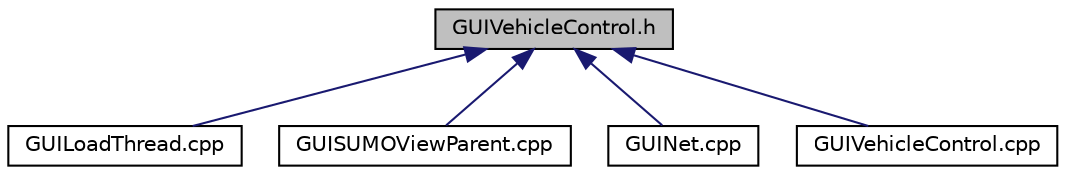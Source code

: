 digraph "GUIVehicleControl.h"
{
  edge [fontname="Helvetica",fontsize="10",labelfontname="Helvetica",labelfontsize="10"];
  node [fontname="Helvetica",fontsize="10",shape=record];
  Node71 [label="GUIVehicleControl.h",height=0.2,width=0.4,color="black", fillcolor="grey75", style="filled", fontcolor="black"];
  Node71 -> Node72 [dir="back",color="midnightblue",fontsize="10",style="solid",fontname="Helvetica"];
  Node72 [label="GUILoadThread.cpp",height=0.2,width=0.4,color="black", fillcolor="white", style="filled",URL="$d6/dec/_g_u_i_load_thread_8cpp.html"];
  Node71 -> Node73 [dir="back",color="midnightblue",fontsize="10",style="solid",fontname="Helvetica"];
  Node73 [label="GUISUMOViewParent.cpp",height=0.2,width=0.4,color="black", fillcolor="white", style="filled",URL="$df/d67/_g_u_i_s_u_m_o_view_parent_8cpp.html"];
  Node71 -> Node74 [dir="back",color="midnightblue",fontsize="10",style="solid",fontname="Helvetica"];
  Node74 [label="GUINet.cpp",height=0.2,width=0.4,color="black", fillcolor="white", style="filled",URL="$dc/d90/_g_u_i_net_8cpp.html"];
  Node71 -> Node75 [dir="back",color="midnightblue",fontsize="10",style="solid",fontname="Helvetica"];
  Node75 [label="GUIVehicleControl.cpp",height=0.2,width=0.4,color="black", fillcolor="white", style="filled",URL="$d0/d21/_g_u_i_vehicle_control_8cpp.html"];
}
